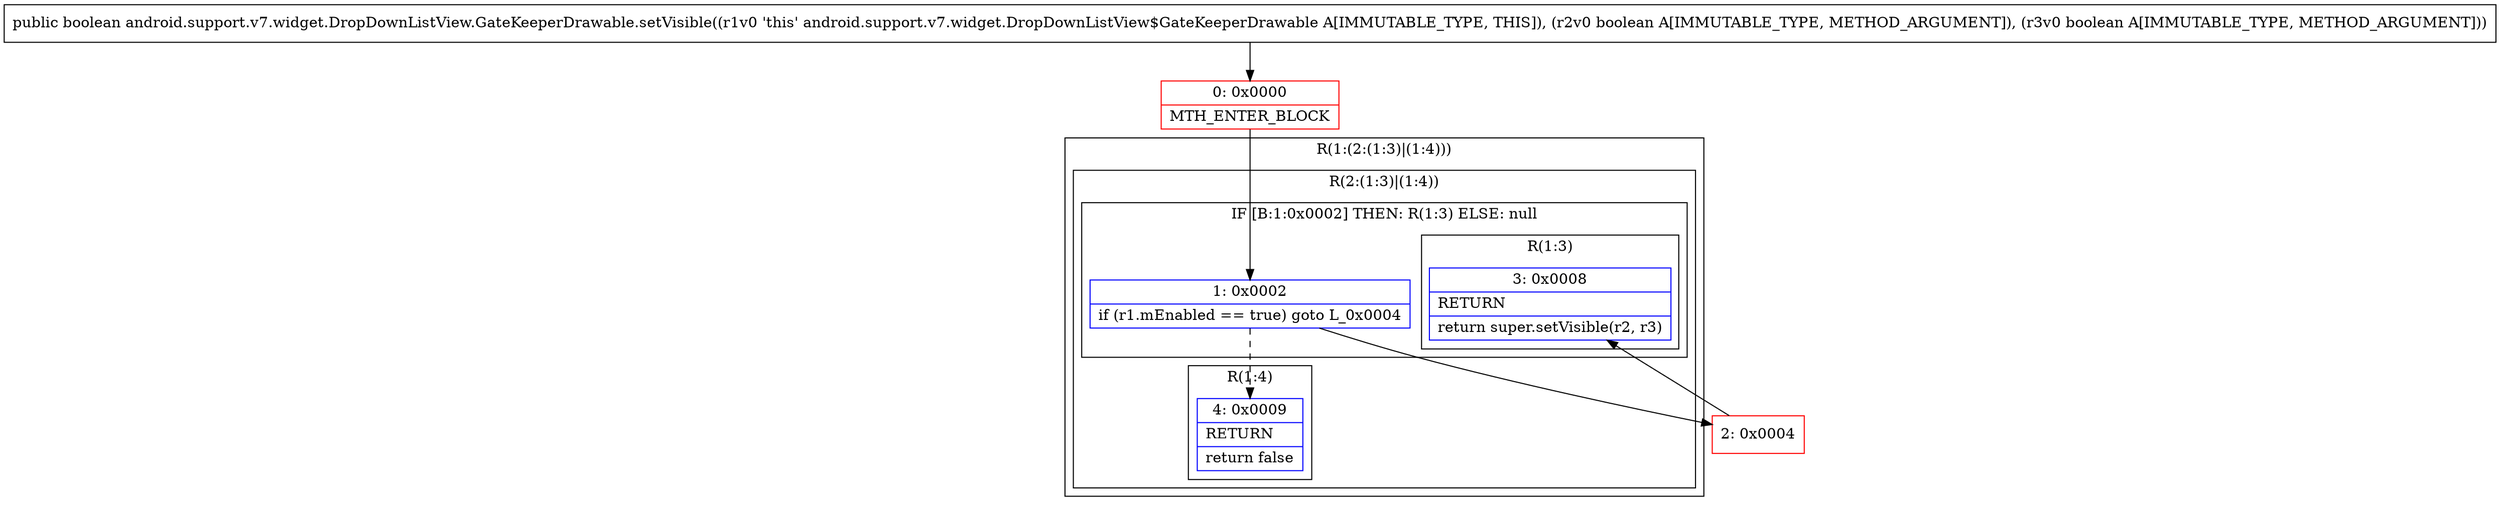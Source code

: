 digraph "CFG forandroid.support.v7.widget.DropDownListView.GateKeeperDrawable.setVisible(ZZ)Z" {
subgraph cluster_Region_486689621 {
label = "R(1:(2:(1:3)|(1:4)))";
node [shape=record,color=blue];
subgraph cluster_Region_835361465 {
label = "R(2:(1:3)|(1:4))";
node [shape=record,color=blue];
subgraph cluster_IfRegion_590754179 {
label = "IF [B:1:0x0002] THEN: R(1:3) ELSE: null";
node [shape=record,color=blue];
Node_1 [shape=record,label="{1\:\ 0x0002|if (r1.mEnabled == true) goto L_0x0004\l}"];
subgraph cluster_Region_1306431412 {
label = "R(1:3)";
node [shape=record,color=blue];
Node_3 [shape=record,label="{3\:\ 0x0008|RETURN\l|return super.setVisible(r2, r3)\l}"];
}
}
subgraph cluster_Region_1116286393 {
label = "R(1:4)";
node [shape=record,color=blue];
Node_4 [shape=record,label="{4\:\ 0x0009|RETURN\l|return false\l}"];
}
}
}
Node_0 [shape=record,color=red,label="{0\:\ 0x0000|MTH_ENTER_BLOCK\l}"];
Node_2 [shape=record,color=red,label="{2\:\ 0x0004}"];
MethodNode[shape=record,label="{public boolean android.support.v7.widget.DropDownListView.GateKeeperDrawable.setVisible((r1v0 'this' android.support.v7.widget.DropDownListView$GateKeeperDrawable A[IMMUTABLE_TYPE, THIS]), (r2v0 boolean A[IMMUTABLE_TYPE, METHOD_ARGUMENT]), (r3v0 boolean A[IMMUTABLE_TYPE, METHOD_ARGUMENT])) }"];
MethodNode -> Node_0;
Node_1 -> Node_2;
Node_1 -> Node_4[style=dashed];
Node_0 -> Node_1;
Node_2 -> Node_3;
}

